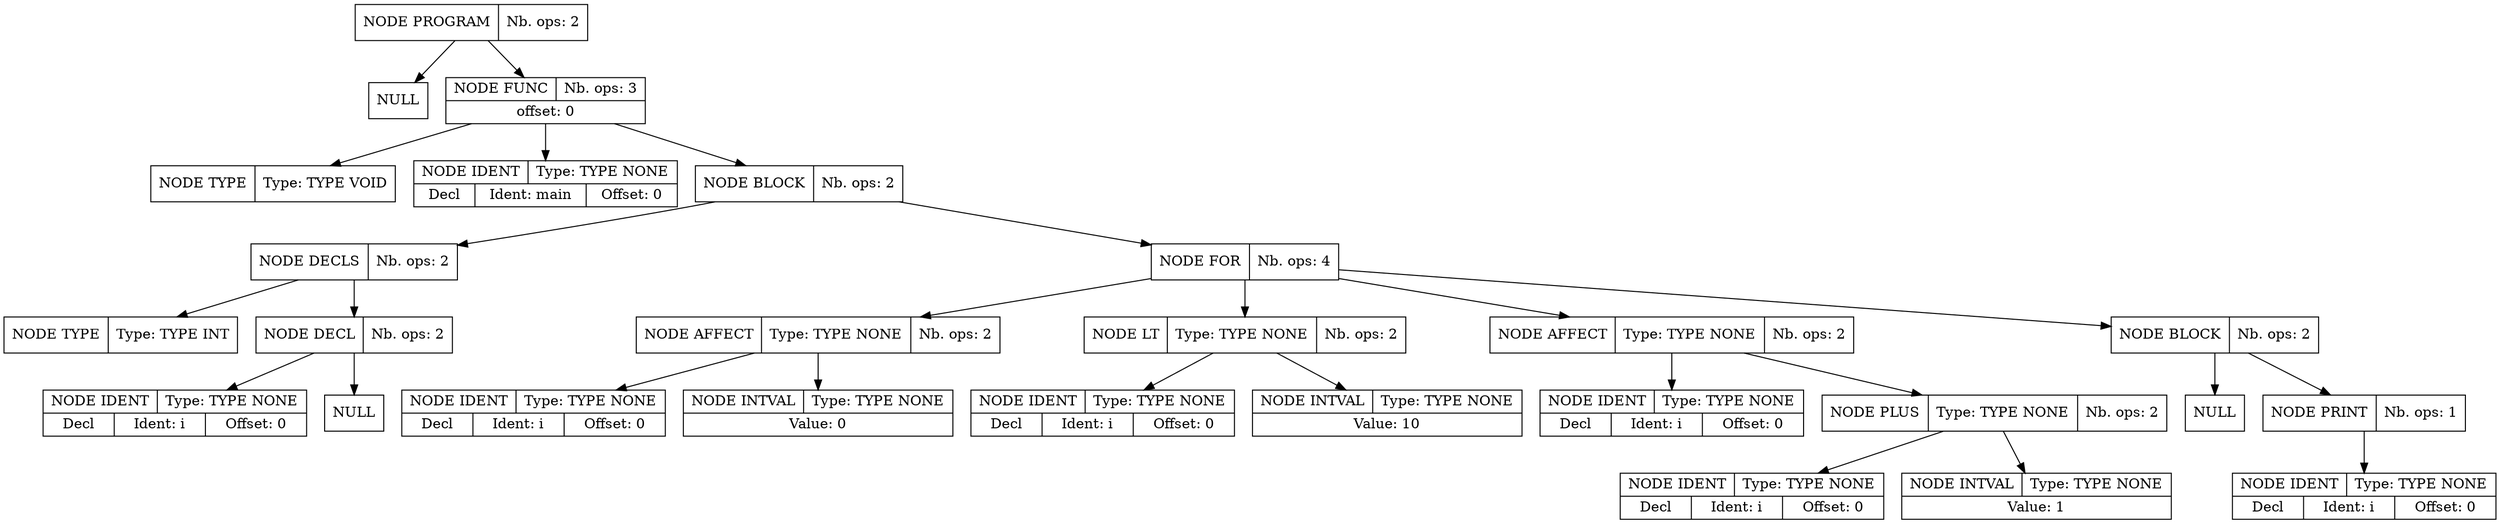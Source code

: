 digraph global_vars {
    N1 [shape=record, label="{{NODE PROGRAM|Nb. ops: 2}}"];
    N2 [shape=record, label="{{NULL}}"];
    edge[tailclip=true];
    N1 -> N2
    N3 [shape=record, label="{{NODE FUNC|Nb. ops: 3}|{offset: 0}}"];
    N4 [shape=record, label="{{NODE TYPE|Type: TYPE VOID}}"];
    edge[tailclip=true];
    N3 -> N4
    N5 [shape=record, label="{{NODE IDENT|Type: TYPE NONE}|{<decl>Decl      |Ident: main|Offset: 0}}"];
    edge[tailclip=true];
    N3 -> N5
    N6 [shape=record, label="{{NODE BLOCK|Nb. ops: 2}}"];
    N7 [shape=record, label="{{NODE DECLS|Nb. ops: 2}}"];
    N8 [shape=record, label="{{NODE TYPE|Type: TYPE INT}}"];
    edge[tailclip=true];
    N7 -> N8
    N9 [shape=record, label="{{NODE DECL|Nb. ops: 2}}"];
    N10 [shape=record, label="{{NODE IDENT|Type: TYPE NONE}|{<decl>Decl      |Ident: i|Offset: 0}}"];
    edge[tailclip=true];
    N9 -> N10
    N11 [shape=record, label="{{NULL}}"];
    edge[tailclip=true];
    N9 -> N11
    edge[tailclip=true];
    N7 -> N9
    edge[tailclip=true];
    N6 -> N7
    N12 [shape=record, label="{{NODE FOR|Nb. ops: 4}}"];
    N13 [shape=record, label="{{NODE AFFECT|Type: TYPE NONE|Nb. ops: 2}}"];
    N14 [shape=record, label="{{NODE IDENT|Type: TYPE NONE}|{<decl>Decl      |Ident: i|Offset: 0}}"];
    edge[tailclip=true];
    N13 -> N14
    N15 [shape=record, label="{{NODE INTVAL|Type: TYPE NONE}|{Value: 0}}"];
    edge[tailclip=true];
    N13 -> N15
    edge[tailclip=true];
    N12 -> N13
    N16 [shape=record, label="{{NODE LT|Type: TYPE NONE|Nb. ops: 2}}"];
    N17 [shape=record, label="{{NODE IDENT|Type: TYPE NONE}|{<decl>Decl      |Ident: i|Offset: 0}}"];
    edge[tailclip=true];
    N16 -> N17
    N18 [shape=record, label="{{NODE INTVAL|Type: TYPE NONE}|{Value: 10}}"];
    edge[tailclip=true];
    N16 -> N18
    edge[tailclip=true];
    N12 -> N16
    N19 [shape=record, label="{{NODE AFFECT|Type: TYPE NONE|Nb. ops: 2}}"];
    N20 [shape=record, label="{{NODE IDENT|Type: TYPE NONE}|{<decl>Decl      |Ident: i|Offset: 0}}"];
    edge[tailclip=true];
    N19 -> N20
    N21 [shape=record, label="{{NODE PLUS|Type: TYPE NONE|Nb. ops: 2}}"];
    N22 [shape=record, label="{{NODE IDENT|Type: TYPE NONE}|{<decl>Decl      |Ident: i|Offset: 0}}"];
    edge[tailclip=true];
    N21 -> N22
    N23 [shape=record, label="{{NODE INTVAL|Type: TYPE NONE}|{Value: 1}}"];
    edge[tailclip=true];
    N21 -> N23
    edge[tailclip=true];
    N19 -> N21
    edge[tailclip=true];
    N12 -> N19
    N24 [shape=record, label="{{NODE BLOCK|Nb. ops: 2}}"];
    N25 [shape=record, label="{{NULL}}"];
    edge[tailclip=true];
    N24 -> N25
    N26 [shape=record, label="{{NODE PRINT|Nb. ops: 1}}"];
    N27 [shape=record, label="{{NODE IDENT|Type: TYPE NONE}|{<decl>Decl      |Ident: i|Offset: 0}}"];
    edge[tailclip=true];
    N26 -> N27
    edge[tailclip=true];
    N24 -> N26
    edge[tailclip=true];
    N12 -> N24
    edge[tailclip=true];
    N6 -> N12
    edge[tailclip=true];
    N3 -> N6
    edge[tailclip=true];
    N1 -> N3
}